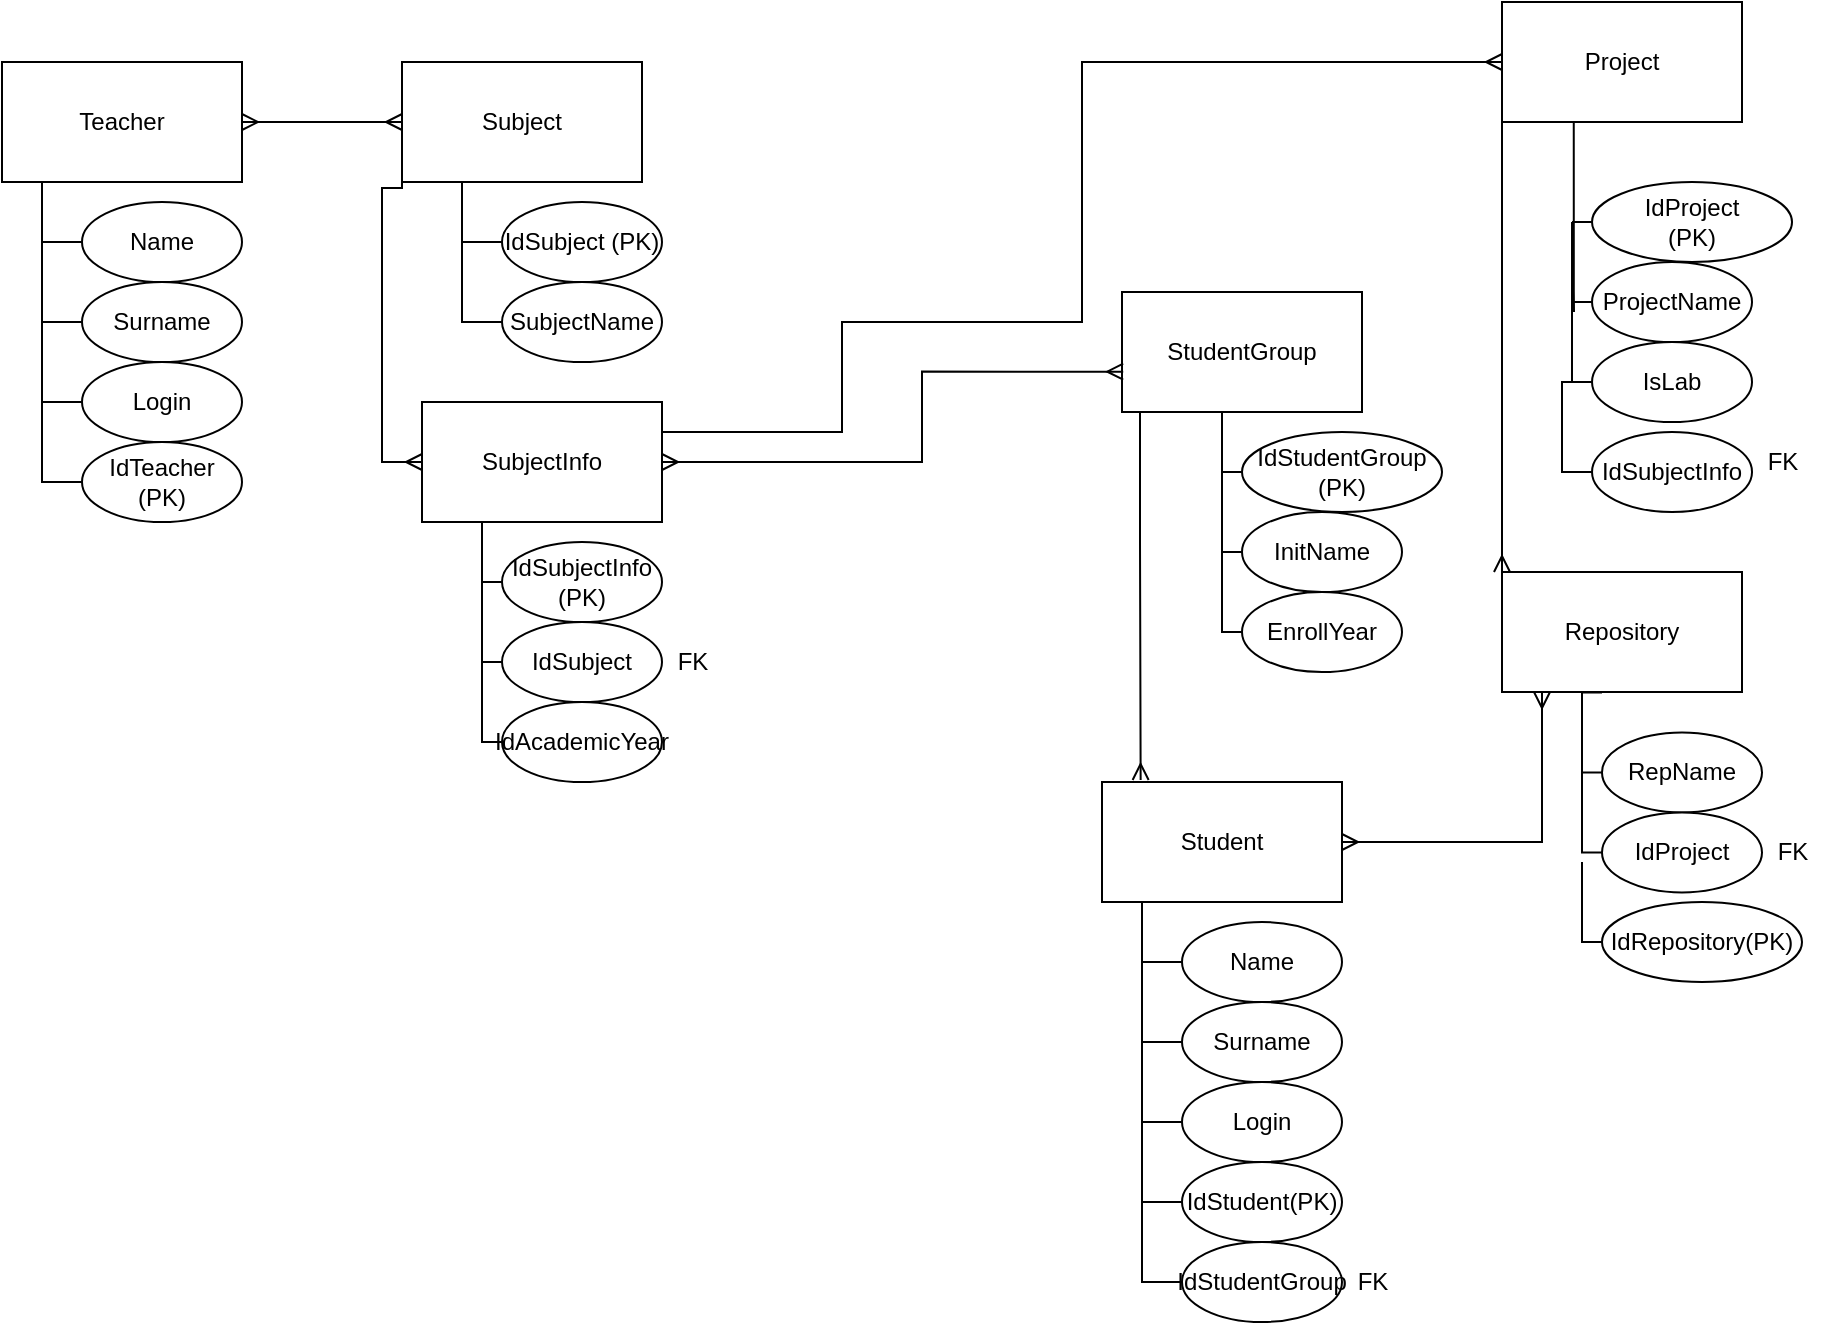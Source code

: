 <mxfile version="13.8.0" type="device"><diagram name="Page-1" id="9f46799a-70d6-7492-0946-bef42562c5a5"><mxGraphModel dx="868" dy="431" grid="1" gridSize="10" guides="1" tooltips="1" connect="1" arrows="1" fold="1" page="1" pageScale="1" pageWidth="1100" pageHeight="850" background="#ffffff" math="0" shadow="0"><root><mxCell id="0"/><mxCell id="1" parent="0"/><mxCell id="VPduYIH90quJxhfn3CMv-5" value="" style="edgeStyle=orthogonalEdgeStyle;rounded=0;orthogonalLoop=1;jettySize=auto;html=1;endArrow=ERmany;endFill=0;startArrow=ERmany;startFill=0;" parent="1" source="VPduYIH90quJxhfn3CMv-3" target="VPduYIH90quJxhfn3CMv-4" edge="1"><mxGeometry relative="1" as="geometry"/></mxCell><mxCell id="VPduYIH90quJxhfn3CMv-25" style="edgeStyle=orthogonalEdgeStyle;rounded=0;orthogonalLoop=1;jettySize=auto;html=1;exitX=0.25;exitY=1;exitDx=0;exitDy=0;entryX=0;entryY=0.5;entryDx=0;entryDy=0;startArrow=none;startFill=0;endArrow=none;endFill=0;" parent="1" source="VPduYIH90quJxhfn3CMv-3" target="VPduYIH90quJxhfn3CMv-24" edge="1"><mxGeometry relative="1" as="geometry"><Array as="points"><mxPoint x="180" y="280"/><mxPoint x="180" y="390"/></Array></mxGeometry></mxCell><mxCell id="VPduYIH90quJxhfn3CMv-3" value="Teacher" style="rounded=0;whiteSpace=wrap;html=1;" parent="1" vertex="1"><mxGeometry x="160" y="220" width="120" height="60" as="geometry"/></mxCell><mxCell id="VPduYIH90quJxhfn3CMv-33" style="edgeStyle=orthogonalEdgeStyle;rounded=0;orthogonalLoop=1;jettySize=auto;html=1;exitX=0.25;exitY=1;exitDx=0;exitDy=0;entryX=0;entryY=0.5;entryDx=0;entryDy=0;startArrow=none;startFill=0;endArrow=none;endFill=0;" parent="1" source="VPduYIH90quJxhfn3CMv-4" target="VPduYIH90quJxhfn3CMv-30" edge="1"><mxGeometry relative="1" as="geometry"/></mxCell><mxCell id="VPduYIH90quJxhfn3CMv-4" value="Subject" style="whiteSpace=wrap;html=1;rounded=0;" parent="1" vertex="1"><mxGeometry x="360" y="220" width="120" height="60" as="geometry"/></mxCell><mxCell id="VPduYIH90quJxhfn3CMv-11" value="" style="edgeStyle=orthogonalEdgeStyle;rounded=0;orthogonalLoop=1;jettySize=auto;html=1;startArrow=none;startFill=0;endArrow=ERmany;endFill=0;entryX=0.161;entryY=-0.017;entryDx=0;entryDy=0;entryPerimeter=0;" parent="1" source="VPduYIH90quJxhfn3CMv-8" target="VPduYIH90quJxhfn3CMv-10" edge="1"><mxGeometry relative="1" as="geometry"><mxPoint x="730" y="535" as="targetPoint"/><Array as="points"><mxPoint x="729" y="460"/><mxPoint x="729" y="460"/></Array></mxGeometry></mxCell><mxCell id="VPduYIH90quJxhfn3CMv-8" value="StudentGroup" style="whiteSpace=wrap;html=1;rounded=0;" parent="1" vertex="1"><mxGeometry x="720" y="335" width="120" height="60" as="geometry"/></mxCell><mxCell id="VPduYIH90quJxhfn3CMv-13" value="" style="edgeStyle=orthogonalEdgeStyle;rounded=0;orthogonalLoop=1;jettySize=auto;html=1;startArrow=ERmany;startFill=0;endArrow=ERmany;endFill=0;exitX=1;exitY=0.5;exitDx=0;exitDy=0;" parent="1" source="VPduYIH90quJxhfn3CMv-10" target="VPduYIH90quJxhfn3CMv-12" edge="1"><mxGeometry relative="1" as="geometry"><mxPoint x="830" y="565" as="sourcePoint"/><Array as="points"><mxPoint x="930" y="610"/></Array></mxGeometry></mxCell><mxCell id="VPduYIH90quJxhfn3CMv-10" value="Student" style="whiteSpace=wrap;html=1;rounded=0;" parent="1" vertex="1"><mxGeometry x="710" y="580" width="120" height="60" as="geometry"/></mxCell><mxCell id="VPduYIH90quJxhfn3CMv-12" value="Repository" style="whiteSpace=wrap;html=1;rounded=0;" parent="1" vertex="1"><mxGeometry x="910" y="475" width="120" height="60" as="geometry"/></mxCell><mxCell id="VPduYIH90quJxhfn3CMv-91" style="edgeStyle=orthogonalEdgeStyle;rounded=0;orthogonalLoop=1;jettySize=auto;html=1;exitX=0;exitY=1;exitDx=0;exitDy=0;entryX=0;entryY=0;entryDx=0;entryDy=0;startArrow=none;startFill=0;endArrow=ERmany;endFill=0;" parent="1" source="VPduYIH90quJxhfn3CMv-14" target="VPduYIH90quJxhfn3CMv-12" edge="1"><mxGeometry relative="1" as="geometry"/></mxCell><mxCell id="VPduYIH90quJxhfn3CMv-92" style="edgeStyle=orthogonalEdgeStyle;rounded=0;orthogonalLoop=1;jettySize=auto;html=1;exitX=0.299;exitY=0.983;exitDx=0;exitDy=0;startArrow=none;startFill=0;endArrow=none;endFill=0;exitPerimeter=0;" parent="1" source="VPduYIH90quJxhfn3CMv-14" edge="1"><mxGeometry relative="1" as="geometry"><mxPoint x="946" y="345" as="targetPoint"/><Array as="points"><mxPoint x="946" y="335"/><mxPoint x="946" y="335"/></Array></mxGeometry></mxCell><mxCell id="VPduYIH90quJxhfn3CMv-14" value="Project" style="whiteSpace=wrap;html=1;rounded=0;" parent="1" vertex="1"><mxGeometry x="910" y="190" width="120" height="60" as="geometry"/></mxCell><mxCell id="VPduYIH90quJxhfn3CMv-26" style="edgeStyle=orthogonalEdgeStyle;rounded=0;orthogonalLoop=1;jettySize=auto;html=1;exitX=0;exitY=0.5;exitDx=0;exitDy=0;startArrow=none;startFill=0;endArrow=none;endFill=0;" parent="1" source="VPduYIH90quJxhfn3CMv-18" edge="1"><mxGeometry relative="1" as="geometry"><mxPoint x="180" y="309.857" as="targetPoint"/></mxGeometry></mxCell><mxCell id="VPduYIH90quJxhfn3CMv-18" value="Name" style="ellipse;whiteSpace=wrap;html=1;" parent="1" vertex="1"><mxGeometry x="200" y="290" width="80" height="40" as="geometry"/></mxCell><mxCell id="VPduYIH90quJxhfn3CMv-27" style="edgeStyle=orthogonalEdgeStyle;rounded=0;orthogonalLoop=1;jettySize=auto;html=1;exitX=0;exitY=0.5;exitDx=0;exitDy=0;startArrow=none;startFill=0;endArrow=none;endFill=0;" parent="1" source="VPduYIH90quJxhfn3CMv-19" edge="1"><mxGeometry relative="1" as="geometry"><mxPoint x="180" y="349.857" as="targetPoint"/></mxGeometry></mxCell><mxCell id="VPduYIH90quJxhfn3CMv-19" value="Surname" style="ellipse;whiteSpace=wrap;html=1;" parent="1" vertex="1"><mxGeometry x="200" y="330" width="80" height="40" as="geometry"/></mxCell><mxCell id="VPduYIH90quJxhfn3CMv-24" value="Login" style="ellipse;whiteSpace=wrap;html=1;" parent="1" vertex="1"><mxGeometry x="200" y="370" width="80" height="40" as="geometry"/></mxCell><mxCell id="VPduYIH90quJxhfn3CMv-34" style="edgeStyle=orthogonalEdgeStyle;rounded=0;orthogonalLoop=1;jettySize=auto;html=1;exitX=0;exitY=0.5;exitDx=0;exitDy=0;startArrow=none;startFill=0;endArrow=none;endFill=0;" parent="1" source="VPduYIH90quJxhfn3CMv-28" edge="1"><mxGeometry relative="1" as="geometry"><mxPoint x="390" y="309.857" as="targetPoint"/></mxGeometry></mxCell><mxCell id="VPduYIH90quJxhfn3CMv-28" value="IdSubject (PK)" style="ellipse;whiteSpace=wrap;html=1;" parent="1" vertex="1"><mxGeometry x="410" y="290" width="80" height="40" as="geometry"/></mxCell><mxCell id="VPduYIH90quJxhfn3CMv-30" value="SubjectName" style="ellipse;whiteSpace=wrap;html=1;" parent="1" vertex="1"><mxGeometry x="410" y="330" width="80" height="40" as="geometry"/></mxCell><mxCell id="VPduYIH90quJxhfn3CMv-36" style="edgeStyle=orthogonalEdgeStyle;rounded=0;orthogonalLoop=1;jettySize=auto;html=1;exitX=0;exitY=0.5;exitDx=0;exitDy=0;startArrow=none;startFill=0;endArrow=none;endFill=0;" parent="1" source="VPduYIH90quJxhfn3CMv-35" edge="1"><mxGeometry relative="1" as="geometry"><mxPoint x="180" y="390" as="targetPoint"/></mxGeometry></mxCell><mxCell id="VPduYIH90quJxhfn3CMv-35" value="IdTeacher (PK)" style="ellipse;whiteSpace=wrap;html=1;" parent="1" vertex="1"><mxGeometry x="200" y="410" width="80" height="40" as="geometry"/></mxCell><mxCell id="VPduYIH90quJxhfn3CMv-45" style="edgeStyle=orthogonalEdgeStyle;rounded=0;orthogonalLoop=1;jettySize=auto;html=1;exitX=0;exitY=0.5;exitDx=0;exitDy=0;entryX=0;entryY=0.75;entryDx=0;entryDy=0;startArrow=ERmany;startFill=0;endArrow=none;endFill=0;" parent="1" source="VPduYIH90quJxhfn3CMv-42" target="VPduYIH90quJxhfn3CMv-4" edge="1"><mxGeometry relative="1" as="geometry"><Array as="points"><mxPoint x="350" y="420"/><mxPoint x="350" y="283"/><mxPoint x="360" y="283"/></Array></mxGeometry></mxCell><mxCell id="VPduYIH90quJxhfn3CMv-48" style="edgeStyle=orthogonalEdgeStyle;rounded=0;orthogonalLoop=1;jettySize=auto;html=1;exitX=0.25;exitY=1;exitDx=0;exitDy=0;startArrow=none;startFill=0;endArrow=none;endFill=0;" parent="1" source="VPduYIH90quJxhfn3CMv-42" edge="1"><mxGeometry relative="1" as="geometry"><mxPoint x="400" y="480" as="targetPoint"/></mxGeometry></mxCell><mxCell id="VPduYIH90quJxhfn3CMv-95" style="edgeStyle=orthogonalEdgeStyle;rounded=0;orthogonalLoop=1;jettySize=auto;html=1;exitX=1;exitY=0.25;exitDx=0;exitDy=0;entryX=0;entryY=0.5;entryDx=0;entryDy=0;startArrow=none;startFill=0;endArrow=ERmany;endFill=0;" parent="1" source="VPduYIH90quJxhfn3CMv-42" target="VPduYIH90quJxhfn3CMv-14" edge="1"><mxGeometry relative="1" as="geometry"><Array as="points"><mxPoint x="580" y="405"/><mxPoint x="580" y="350"/><mxPoint x="700" y="350"/><mxPoint x="700" y="220"/></Array></mxGeometry></mxCell><mxCell id="VPduYIH90quJxhfn3CMv-42" value="SubjectInfo" style="whiteSpace=wrap;html=1;rounded=0;" parent="1" vertex="1"><mxGeometry x="370" y="390" width="120" height="60" as="geometry"/></mxCell><mxCell id="VPduYIH90quJxhfn3CMv-54" style="edgeStyle=orthogonalEdgeStyle;rounded=0;orthogonalLoop=1;jettySize=auto;html=1;exitX=0;exitY=0.5;exitDx=0;exitDy=0;startArrow=none;startFill=0;endArrow=none;endFill=0;" parent="1" source="VPduYIH90quJxhfn3CMv-47" edge="1"><mxGeometry relative="1" as="geometry"><mxPoint x="400" y="479.81" as="targetPoint"/></mxGeometry></mxCell><mxCell id="VPduYIH90quJxhfn3CMv-47" value="IdSubjectInfo&lt;br&gt;(PK)" style="ellipse;whiteSpace=wrap;html=1;" parent="1" vertex="1"><mxGeometry x="410" y="460" width="80" height="40" as="geometry"/></mxCell><mxCell id="VPduYIH90quJxhfn3CMv-53" style="edgeStyle=orthogonalEdgeStyle;rounded=0;orthogonalLoop=1;jettySize=auto;html=1;exitX=0;exitY=0.5;exitDx=0;exitDy=0;startArrow=none;startFill=0;endArrow=none;endFill=0;" parent="1" source="VPduYIH90quJxhfn3CMv-49" edge="1"><mxGeometry relative="1" as="geometry"><mxPoint x="400" y="519.81" as="targetPoint"/></mxGeometry></mxCell><mxCell id="VPduYIH90quJxhfn3CMv-49" value="IdSubject" style="ellipse;whiteSpace=wrap;html=1;" parent="1" vertex="1"><mxGeometry x="410" y="500" width="80" height="40" as="geometry"/></mxCell><mxCell id="VPduYIH90quJxhfn3CMv-51" style="edgeStyle=orthogonalEdgeStyle;rounded=0;orthogonalLoop=1;jettySize=auto;html=1;startArrow=none;startFill=0;endArrow=none;endFill=0;" parent="1" source="VPduYIH90quJxhfn3CMv-50" edge="1"><mxGeometry relative="1" as="geometry"><mxPoint x="400" y="480" as="targetPoint"/><Array as="points"><mxPoint x="400" y="560"/></Array></mxGeometry></mxCell><mxCell id="VPduYIH90quJxhfn3CMv-50" value="IdAcademicYear" style="ellipse;whiteSpace=wrap;html=1;" parent="1" vertex="1"><mxGeometry x="410" y="540" width="80" height="40" as="geometry"/></mxCell><mxCell id="VPduYIH90quJxhfn3CMv-56" value="" style="edgeStyle=orthogonalEdgeStyle;rounded=0;orthogonalLoop=1;jettySize=auto;html=1;startArrow=ERmany;startFill=0;endArrow=ERmany;endFill=0;exitX=0.005;exitY=0.664;exitDx=0;exitDy=0;exitPerimeter=0;entryX=1;entryY=0.5;entryDx=0;entryDy=0;" parent="1" source="VPduYIH90quJxhfn3CMv-8" target="VPduYIH90quJxhfn3CMv-42" edge="1"><mxGeometry relative="1" as="geometry"><mxPoint x="740.034" y="405" as="sourcePoint"/><mxPoint x="740" y="545" as="targetPoint"/><Array as="points"><mxPoint x="620" y="375"/><mxPoint x="620" y="420"/></Array></mxGeometry></mxCell><mxCell id="VPduYIH90quJxhfn3CMv-58" style="edgeStyle=orthogonalEdgeStyle;rounded=0;orthogonalLoop=1;jettySize=auto;html=1;exitX=0.25;exitY=1;exitDx=0;exitDy=0;startArrow=none;startFill=0;endArrow=none;endFill=0;" parent="1" edge="1"><mxGeometry relative="1" as="geometry"><mxPoint x="770" y="425" as="targetPoint"/><mxPoint x="770" y="395" as="sourcePoint"/></mxGeometry></mxCell><mxCell id="VPduYIH90quJxhfn3CMv-59" style="edgeStyle=orthogonalEdgeStyle;rounded=0;orthogonalLoop=1;jettySize=auto;html=1;exitX=0;exitY=0.5;exitDx=0;exitDy=0;startArrow=none;startFill=0;endArrow=none;endFill=0;" parent="1" source="VPduYIH90quJxhfn3CMv-60" edge="1"><mxGeometry relative="1" as="geometry"><mxPoint x="770" y="424.81" as="targetPoint"/></mxGeometry></mxCell><mxCell id="VPduYIH90quJxhfn3CMv-60" value="IdStudentGroup&lt;br&gt;(PK)" style="ellipse;whiteSpace=wrap;html=1;" parent="1" vertex="1"><mxGeometry x="780" y="405" width="100" height="40" as="geometry"/></mxCell><mxCell id="VPduYIH90quJxhfn3CMv-61" style="edgeStyle=orthogonalEdgeStyle;rounded=0;orthogonalLoop=1;jettySize=auto;html=1;exitX=0;exitY=0.5;exitDx=0;exitDy=0;startArrow=none;startFill=0;endArrow=none;endFill=0;" parent="1" source="VPduYIH90quJxhfn3CMv-62" edge="1"><mxGeometry relative="1" as="geometry"><mxPoint x="770" y="464.81" as="targetPoint"/></mxGeometry></mxCell><mxCell id="VPduYIH90quJxhfn3CMv-62" value="InitName" style="ellipse;whiteSpace=wrap;html=1;" parent="1" vertex="1"><mxGeometry x="780" y="445" width="80" height="40" as="geometry"/></mxCell><mxCell id="VPduYIH90quJxhfn3CMv-63" style="edgeStyle=orthogonalEdgeStyle;rounded=0;orthogonalLoop=1;jettySize=auto;html=1;startArrow=none;startFill=0;endArrow=none;endFill=0;" parent="1" source="VPduYIH90quJxhfn3CMv-64" edge="1"><mxGeometry relative="1" as="geometry"><mxPoint x="770" y="425" as="targetPoint"/><Array as="points"><mxPoint x="770" y="505"/></Array></mxGeometry></mxCell><mxCell id="VPduYIH90quJxhfn3CMv-64" value="EnrollYear" style="ellipse;whiteSpace=wrap;html=1;" parent="1" vertex="1"><mxGeometry x="780" y="485" width="80" height="40" as="geometry"/></mxCell><mxCell id="VPduYIH90quJxhfn3CMv-68" style="edgeStyle=orthogonalEdgeStyle;rounded=0;orthogonalLoop=1;jettySize=auto;html=1;exitX=0.25;exitY=1;exitDx=0;exitDy=0;entryX=0;entryY=0.5;entryDx=0;entryDy=0;startArrow=none;startFill=0;endArrow=none;endFill=0;" parent="1" target="VPduYIH90quJxhfn3CMv-73" edge="1"><mxGeometry relative="1" as="geometry"><mxPoint x="740" y="640" as="sourcePoint"/><Array as="points"><mxPoint x="730" y="640"/><mxPoint x="730" y="750"/></Array></mxGeometry></mxCell><mxCell id="VPduYIH90quJxhfn3CMv-69" style="edgeStyle=orthogonalEdgeStyle;rounded=0;orthogonalLoop=1;jettySize=auto;html=1;exitX=0;exitY=0.5;exitDx=0;exitDy=0;startArrow=none;startFill=0;endArrow=none;endFill=0;" parent="1" source="VPduYIH90quJxhfn3CMv-70" edge="1"><mxGeometry relative="1" as="geometry"><mxPoint x="730" y="669.857" as="targetPoint"/></mxGeometry></mxCell><mxCell id="VPduYIH90quJxhfn3CMv-70" value="Name" style="ellipse;whiteSpace=wrap;html=1;" parent="1" vertex="1"><mxGeometry x="750" y="650" width="80" height="40" as="geometry"/></mxCell><mxCell id="VPduYIH90quJxhfn3CMv-71" style="edgeStyle=orthogonalEdgeStyle;rounded=0;orthogonalLoop=1;jettySize=auto;html=1;exitX=0;exitY=0.5;exitDx=0;exitDy=0;startArrow=none;startFill=0;endArrow=none;endFill=0;" parent="1" source="VPduYIH90quJxhfn3CMv-72" edge="1"><mxGeometry relative="1" as="geometry"><mxPoint x="730" y="709.857" as="targetPoint"/></mxGeometry></mxCell><mxCell id="VPduYIH90quJxhfn3CMv-72" value="Surname" style="ellipse;whiteSpace=wrap;html=1;" parent="1" vertex="1"><mxGeometry x="750" y="690" width="80" height="40" as="geometry"/></mxCell><mxCell id="VPduYIH90quJxhfn3CMv-73" value="Login" style="ellipse;whiteSpace=wrap;html=1;" parent="1" vertex="1"><mxGeometry x="750" y="730" width="80" height="40" as="geometry"/></mxCell><mxCell id="VPduYIH90quJxhfn3CMv-74" style="edgeStyle=orthogonalEdgeStyle;rounded=0;orthogonalLoop=1;jettySize=auto;html=1;exitX=0;exitY=0.5;exitDx=0;exitDy=0;startArrow=none;startFill=0;endArrow=none;endFill=0;" parent="1" source="VPduYIH90quJxhfn3CMv-75" edge="1"><mxGeometry relative="1" as="geometry"><mxPoint x="730" y="750" as="targetPoint"/></mxGeometry></mxCell><mxCell id="VPduYIH90quJxhfn3CMv-75" value="IdStudent(PK)" style="ellipse;whiteSpace=wrap;html=1;" parent="1" vertex="1"><mxGeometry x="750" y="770" width="80" height="40" as="geometry"/></mxCell><mxCell id="VPduYIH90quJxhfn3CMv-76" style="edgeStyle=orthogonalEdgeStyle;rounded=0;orthogonalLoop=1;jettySize=auto;html=1;exitX=0;exitY=0.5;exitDx=0;exitDy=0;startArrow=none;startFill=0;endArrow=none;endFill=0;" parent="1" edge="1"><mxGeometry relative="1" as="geometry"><mxPoint x="950" y="535.0" as="targetPoint"/><mxPoint x="960" y="535.19" as="sourcePoint"/></mxGeometry></mxCell><mxCell id="VPduYIH90quJxhfn3CMv-77" style="edgeStyle=orthogonalEdgeStyle;rounded=0;orthogonalLoop=1;jettySize=auto;html=1;exitX=0;exitY=0.5;exitDx=0;exitDy=0;startArrow=none;startFill=0;endArrow=none;endFill=0;" parent="1" source="VPduYIH90quJxhfn3CMv-78" edge="1"><mxGeometry relative="1" as="geometry"><mxPoint x="950" y="575.0" as="targetPoint"/></mxGeometry></mxCell><mxCell id="VPduYIH90quJxhfn3CMv-78" value="RepName" style="ellipse;whiteSpace=wrap;html=1;" parent="1" vertex="1"><mxGeometry x="960" y="555.19" width="80" height="40" as="geometry"/></mxCell><mxCell id="VPduYIH90quJxhfn3CMv-79" style="edgeStyle=orthogonalEdgeStyle;rounded=0;orthogonalLoop=1;jettySize=auto;html=1;startArrow=none;startFill=0;endArrow=none;endFill=0;" parent="1" source="VPduYIH90quJxhfn3CMv-80" edge="1"><mxGeometry relative="1" as="geometry"><mxPoint x="950" y="535.19" as="targetPoint"/><Array as="points"><mxPoint x="950" y="615.19"/></Array></mxGeometry></mxCell><mxCell id="VPduYIH90quJxhfn3CMv-80" value="IdProject" style="ellipse;whiteSpace=wrap;html=1;" parent="1" vertex="1"><mxGeometry x="960" y="595.19" width="80" height="40" as="geometry"/></mxCell><mxCell id="VPduYIH90quJxhfn3CMv-82" style="edgeStyle=orthogonalEdgeStyle;rounded=0;orthogonalLoop=1;jettySize=auto;html=1;startArrow=none;startFill=0;endArrow=none;endFill=0;" parent="1" source="VPduYIH90quJxhfn3CMv-81" edge="1"><mxGeometry relative="1" as="geometry"><mxPoint x="950.0" y="620" as="targetPoint"/><Array as="points"><mxPoint x="950" y="660"/></Array></mxGeometry></mxCell><mxCell id="VPduYIH90quJxhfn3CMv-81" value="IdRepository(PK)" style="ellipse;whiteSpace=wrap;html=1;" parent="1" vertex="1"><mxGeometry x="960" y="640" width="100" height="40" as="geometry"/></mxCell><mxCell id="VPduYIH90quJxhfn3CMv-85" style="edgeStyle=orthogonalEdgeStyle;rounded=0;orthogonalLoop=1;jettySize=auto;html=1;exitX=0;exitY=0.5;exitDx=0;exitDy=0;startArrow=none;startFill=0;endArrow=none;endFill=0;" parent="1" source="VPduYIH90quJxhfn3CMv-86" edge="1"><mxGeometry relative="1" as="geometry"><mxPoint x="945.01" y="299.81" as="targetPoint"/></mxGeometry></mxCell><mxCell id="VPduYIH90quJxhfn3CMv-86" value="IdProject&lt;br&gt;(PK)" style="ellipse;whiteSpace=wrap;html=1;" parent="1" vertex="1"><mxGeometry x="955.01" y="280" width="100" height="40" as="geometry"/></mxCell><mxCell id="VPduYIH90quJxhfn3CMv-87" style="edgeStyle=orthogonalEdgeStyle;rounded=0;orthogonalLoop=1;jettySize=auto;html=1;exitX=0;exitY=0.5;exitDx=0;exitDy=0;startArrow=none;startFill=0;endArrow=none;endFill=0;" parent="1" source="VPduYIH90quJxhfn3CMv-88" edge="1"><mxGeometry relative="1" as="geometry"><mxPoint x="945.01" y="339.81" as="targetPoint"/></mxGeometry></mxCell><mxCell id="VPduYIH90quJxhfn3CMv-88" value="ProjectName" style="ellipse;whiteSpace=wrap;html=1;" parent="1" vertex="1"><mxGeometry x="955.01" y="320" width="80" height="40" as="geometry"/></mxCell><mxCell id="VPduYIH90quJxhfn3CMv-89" style="edgeStyle=orthogonalEdgeStyle;rounded=0;orthogonalLoop=1;jettySize=auto;html=1;startArrow=none;startFill=0;endArrow=none;endFill=0;" parent="1" edge="1"><mxGeometry relative="1" as="geometry"><mxPoint x="945.01" y="300" as="targetPoint"/><Array as="points"><mxPoint x="945.01" y="380"/></Array><mxPoint x="955.01" y="380" as="sourcePoint"/></mxGeometry></mxCell><mxCell id="VPduYIH90quJxhfn3CMv-90" value="IsLab" style="ellipse;whiteSpace=wrap;html=1;" parent="1" vertex="1"><mxGeometry x="955.01" y="360" width="80" height="40" as="geometry"/></mxCell><mxCell id="VPduYIH90quJxhfn3CMv-94" style="edgeStyle=orthogonalEdgeStyle;rounded=0;orthogonalLoop=1;jettySize=auto;html=1;exitX=0;exitY=0.5;exitDx=0;exitDy=0;startArrow=none;startFill=0;endArrow=none;endFill=0;" parent="1" source="VPduYIH90quJxhfn3CMv-93" edge="1"><mxGeometry relative="1" as="geometry"><mxPoint x="950" y="380" as="targetPoint"/><Array as="points"><mxPoint x="940" y="425"/></Array></mxGeometry></mxCell><mxCell id="VPduYIH90quJxhfn3CMv-93" value="IdSubjectInfo" style="ellipse;whiteSpace=wrap;html=1;" parent="1" vertex="1"><mxGeometry x="955.01" y="405" width="80" height="40" as="geometry"/></mxCell><mxCell id="VPduYIH90quJxhfn3CMv-96" value="FK" style="text;html=1;align=center;verticalAlign=middle;resizable=0;points=[];autosize=1;" parent="1" vertex="1"><mxGeometry x="490" y="510" width="30" height="20" as="geometry"/></mxCell><mxCell id="VPduYIH90quJxhfn3CMv-100" style="edgeStyle=orthogonalEdgeStyle;rounded=0;orthogonalLoop=1;jettySize=auto;html=1;exitX=0;exitY=0.5;exitDx=0;exitDy=0;startArrow=none;startFill=0;endArrow=none;endFill=0;" parent="1" source="VPduYIH90quJxhfn3CMv-101" edge="1"><mxGeometry relative="1" as="geometry"><mxPoint x="730" y="790" as="targetPoint"/></mxGeometry></mxCell><mxCell id="VPduYIH90quJxhfn3CMv-101" value="IdStudentGroup" style="ellipse;whiteSpace=wrap;html=1;" parent="1" vertex="1"><mxGeometry x="750" y="810" width="80" height="40" as="geometry"/></mxCell><mxCell id="VPduYIH90quJxhfn3CMv-104" value="FK" style="text;html=1;align=center;verticalAlign=middle;resizable=0;points=[];autosize=1;" parent="1" vertex="1"><mxGeometry x="830" y="820" width="30" height="20" as="geometry"/></mxCell><mxCell id="VPduYIH90quJxhfn3CMv-105" value="FK" style="text;html=1;align=center;verticalAlign=middle;resizable=0;points=[];autosize=1;" parent="1" vertex="1"><mxGeometry x="1040" y="605.19" width="30" height="20" as="geometry"/></mxCell><mxCell id="VPduYIH90quJxhfn3CMv-106" value="FK" style="text;html=1;align=center;verticalAlign=middle;resizable=0;points=[];autosize=1;" parent="1" vertex="1"><mxGeometry x="1035" y="410" width="30" height="20" as="geometry"/></mxCell></root></mxGraphModel></diagram></mxfile>